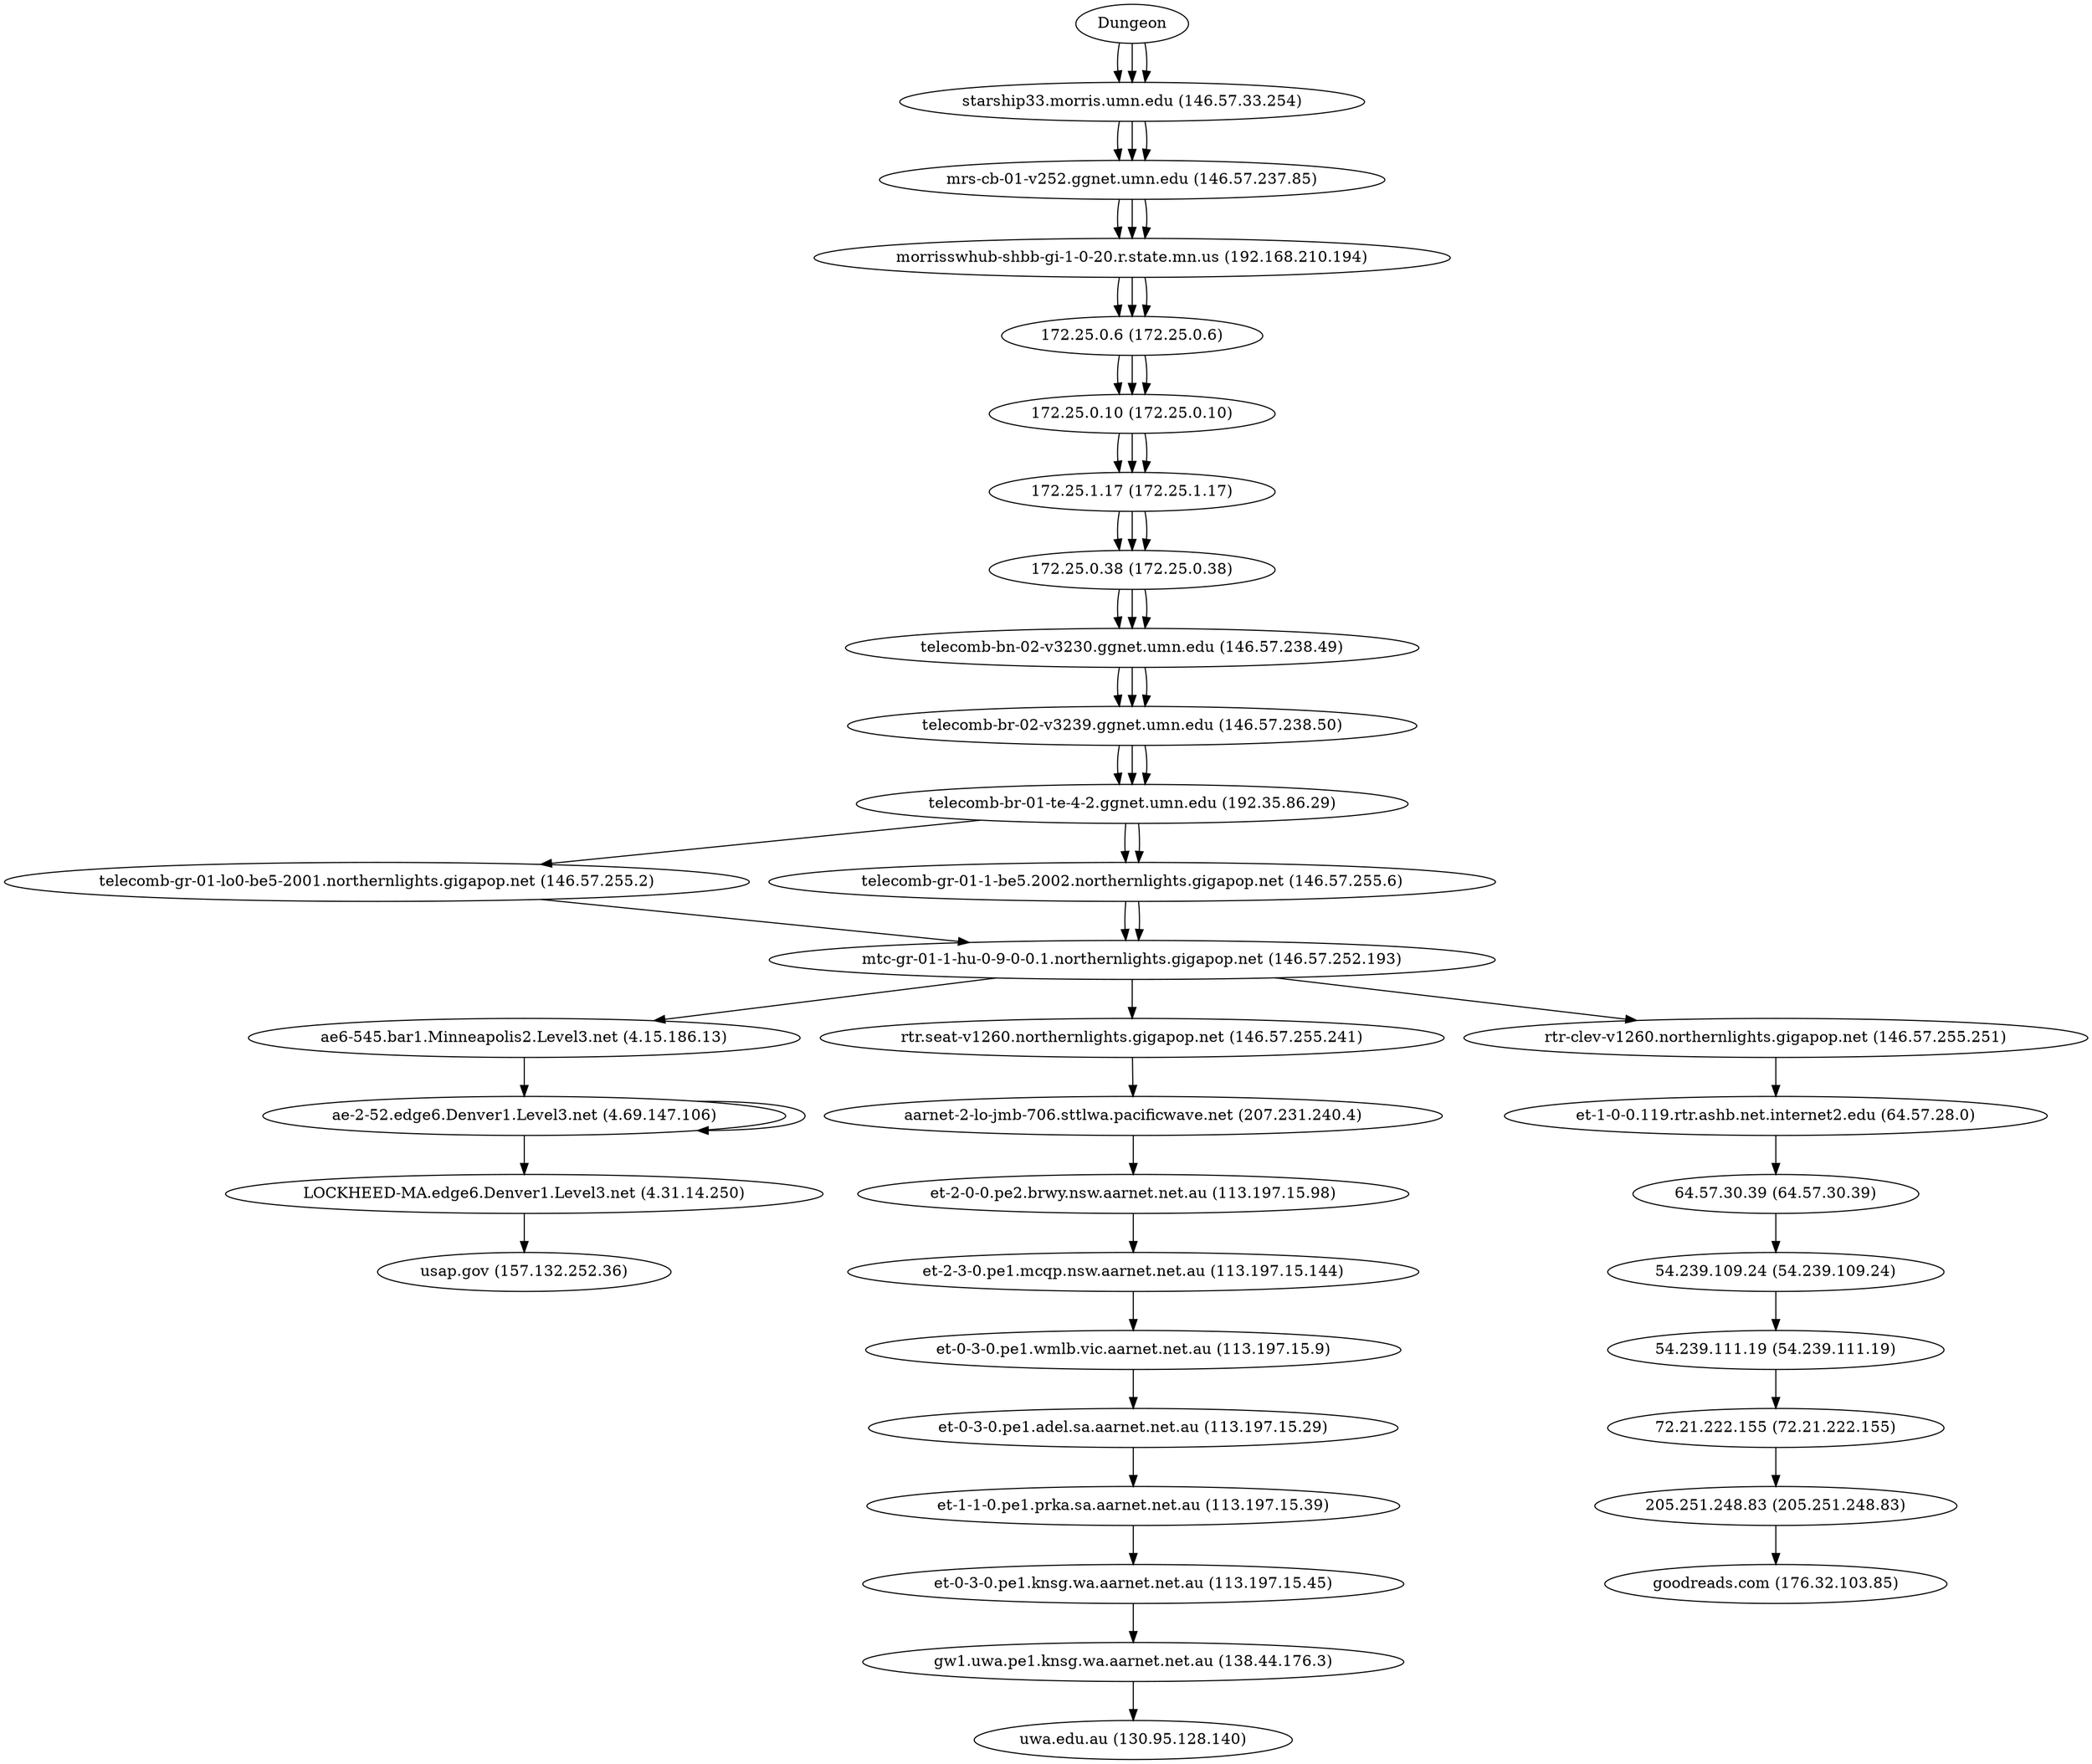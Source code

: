 digraph network {

// traceroute to usap.gov (157.132.252.36), 60 hops max, 60 byte packets
"Dungeon" -> "starship33.morris.umn.edu (146.57.33.254)";
"starship33.morris.umn.edu (146.57.33.254)" -> "mrs-cb-01-v252.ggnet.umn.edu (146.57.237.85)";
"mrs-cb-01-v252.ggnet.umn.edu (146.57.237.85)" -> "morrisswhub-shbb-gi-1-0-20.r.state.mn.us (192.168.210.194)";
"morrisswhub-shbb-gi-1-0-20.r.state.mn.us (192.168.210.194)" -> "172.25.0.6 (172.25.0.6)";
"172.25.0.6 (172.25.0.6)" -> "172.25.0.10 (172.25.0.10)";
"172.25.0.10 (172.25.0.10)" -> "172.25.1.17 (172.25.1.17)";
"172.25.1.17 (172.25.1.17)" -> "172.25.0.38 (172.25.0.38)";
"172.25.0.38 (172.25.0.38)" -> "telecomb-bn-02-v3230.ggnet.umn.edu (146.57.238.49)";
"telecomb-bn-02-v3230.ggnet.umn.edu (146.57.238.49)" -> "telecomb-br-02-v3239.ggnet.umn.edu (146.57.238.50)";
"telecomb-br-02-v3239.ggnet.umn.edu (146.57.238.50)" -> "telecomb-br-01-te-4-2.ggnet.umn.edu (192.35.86.29)";
"telecomb-br-01-te-4-2.ggnet.umn.edu (192.35.86.29)" -> "telecomb-gr-01-lo0-be5-2001.northernlights.gigapop.net (146.57.255.2)";
"telecomb-gr-01-lo0-be5-2001.northernlights.gigapop.net (146.57.255.2)" -> "mtc-gr-01-1-hu-0-9-0-0.1.northernlights.gigapop.net (146.57.252.193)";
"mtc-gr-01-1-hu-0-9-0-0.1.northernlights.gigapop.net (146.57.252.193)" -> "ae6-545.bar1.Minneapolis2.Level3.net (4.15.186.13)";
"ae6-545.bar1.Minneapolis2.Level3.net (4.15.186.13)" -> "ae-2-52.edge6.Denver1.Level3.net (4.69.147.106)";
"ae-2-52.edge6.Denver1.Level3.net (4.69.147.106)" -> "ae-2-52.edge6.Denver1.Level3.net (4.69.147.106)";
"ae-2-52.edge6.Denver1.Level3.net (4.69.147.106)" -> "LOCKHEED-MA.edge6.Denver1.Level3.net (4.31.14.250)";
"LOCKHEED-MA.edge6.Denver1.Level3.net (4.31.14.250)" -> "usap.gov (157.132.252.36)";

// traceroute to uwa.edu.au (130.95.128.140), 60 hops max, 60 byte packets
"Dungeon" -> "starship33.morris.umn.edu (146.57.33.254)";
"starship33.morris.umn.edu (146.57.33.254)" -> "mrs-cb-01-v252.ggnet.umn.edu (146.57.237.85)";
"mrs-cb-01-v252.ggnet.umn.edu (146.57.237.85)" -> "morrisswhub-shbb-gi-1-0-20.r.state.mn.us (192.168.210.194)";
"morrisswhub-shbb-gi-1-0-20.r.state.mn.us (192.168.210.194)" -> "172.25.0.6 (172.25.0.6)";
"172.25.0.6 (172.25.0.6)" -> "172.25.0.10 (172.25.0.10)";
"172.25.0.10 (172.25.0.10)" -> "172.25.1.17 (172.25.1.17)";
"172.25.1.17 (172.25.1.17)" -> "172.25.0.38 (172.25.0.38)";
"172.25.0.38 (172.25.0.38)" -> "telecomb-bn-02-v3230.ggnet.umn.edu (146.57.238.49)";
"telecomb-bn-02-v3230.ggnet.umn.edu (146.57.238.49)" -> "telecomb-br-02-v3239.ggnet.umn.edu (146.57.238.50)";
"telecomb-br-02-v3239.ggnet.umn.edu (146.57.238.50)" -> "telecomb-br-01-te-4-2.ggnet.umn.edu (192.35.86.29)";
"telecomb-br-01-te-4-2.ggnet.umn.edu (192.35.86.29)" -> "telecomb-gr-01-1-be5.2002.northernlights.gigapop.net (146.57.255.6)";
"telecomb-gr-01-1-be5.2002.northernlights.gigapop.net (146.57.255.6)" -> "mtc-gr-01-1-hu-0-9-0-0.1.northernlights.gigapop.net (146.57.252.193)";
"mtc-gr-01-1-hu-0-9-0-0.1.northernlights.gigapop.net (146.57.252.193)" -> "rtr.seat-v1260.northernlights.gigapop.net (146.57.255.241)";
"rtr.seat-v1260.northernlights.gigapop.net (146.57.255.241)" -> "aarnet-2-lo-jmb-706.sttlwa.pacificwave.net (207.231.240.4)";
"aarnet-2-lo-jmb-706.sttlwa.pacificwave.net (207.231.240.4)" -> "et-2-0-0.pe2.brwy.nsw.aarnet.net.au (113.197.15.98)";
"et-2-0-0.pe2.brwy.nsw.aarnet.net.au (113.197.15.98)" -> "et-2-3-0.pe1.mcqp.nsw.aarnet.net.au (113.197.15.144)";
"et-2-3-0.pe1.mcqp.nsw.aarnet.net.au (113.197.15.144)" -> "et-0-3-0.pe1.wmlb.vic.aarnet.net.au (113.197.15.9)";
"et-0-3-0.pe1.wmlb.vic.aarnet.net.au (113.197.15.9)" -> "et-0-3-0.pe1.adel.sa.aarnet.net.au (113.197.15.29)";
"et-0-3-0.pe1.adel.sa.aarnet.net.au (113.197.15.29)" -> "et-1-1-0.pe1.prka.sa.aarnet.net.au (113.197.15.39)";
"et-1-1-0.pe1.prka.sa.aarnet.net.au (113.197.15.39)" -> "et-0-3-0.pe1.knsg.wa.aarnet.net.au (113.197.15.45)";
"et-0-3-0.pe1.knsg.wa.aarnet.net.au (113.197.15.45)" -> "gw1.uwa.pe1.knsg.wa.aarnet.net.au (138.44.176.3)";
"gw1.uwa.pe1.knsg.wa.aarnet.net.au (138.44.176.3)" -> "uwa.edu.au (130.95.128.140)";

// traceroute to goodreads.com (176.32.103.85), 60 hops max, 60 byte packets
"Dungeon" -> "starship33.morris.umn.edu (146.57.33.254)";
"starship33.morris.umn.edu (146.57.33.254)" -> "mrs-cb-01-v252.ggnet.umn.edu (146.57.237.85)";
"mrs-cb-01-v252.ggnet.umn.edu (146.57.237.85)" -> "morrisswhub-shbb-gi-1-0-20.r.state.mn.us (192.168.210.194)";
"morrisswhub-shbb-gi-1-0-20.r.state.mn.us (192.168.210.194)" -> "172.25.0.6 (172.25.0.6)";
"172.25.0.6 (172.25.0.6)" -> "172.25.0.10 (172.25.0.10)";
"172.25.0.10 (172.25.0.10)" -> "172.25.1.17 (172.25.1.17)";
"172.25.1.17 (172.25.1.17)" -> "172.25.0.38 (172.25.0.38)";
"172.25.0.38 (172.25.0.38)" -> "telecomb-bn-02-v3230.ggnet.umn.edu (146.57.238.49)";
"telecomb-bn-02-v3230.ggnet.umn.edu (146.57.238.49)" -> "telecomb-br-02-v3239.ggnet.umn.edu (146.57.238.50)";
"telecomb-br-02-v3239.ggnet.umn.edu (146.57.238.50)" -> "telecomb-br-01-te-4-2.ggnet.umn.edu (192.35.86.29)";
"telecomb-br-01-te-4-2.ggnet.umn.edu (192.35.86.29)" -> "telecomb-gr-01-1-be5.2002.northernlights.gigapop.net (146.57.255.6)";
"telecomb-gr-01-1-be5.2002.northernlights.gigapop.net (146.57.255.6)" -> "mtc-gr-01-1-hu-0-9-0-0.1.northernlights.gigapop.net (146.57.252.193)";
"mtc-gr-01-1-hu-0-9-0-0.1.northernlights.gigapop.net (146.57.252.193)" -> "rtr-clev-v1260.northernlights.gigapop.net (146.57.255.251)";
"rtr-clev-v1260.northernlights.gigapop.net (146.57.255.251)" -> "et-1-0-0.119.rtr.ashb.net.internet2.edu (64.57.28.0)";
"et-1-0-0.119.rtr.ashb.net.internet2.edu (64.57.28.0)" -> "64.57.30.39 (64.57.30.39)";
"64.57.30.39 (64.57.30.39)" -> "54.239.109.24 (54.239.109.24)";
"54.239.109.24 (54.239.109.24)" -> "54.239.111.19 (54.239.111.19)";
"54.239.111.19 (54.239.111.19)" -> "72.21.222.155 (72.21.222.155)";
"72.21.222.155 (72.21.222.155)" -> "205.251.248.83 (205.251.248.83)";
"205.251.248.83 (205.251.248.83)" -> "goodreads.com (176.32.103.85)";
}
